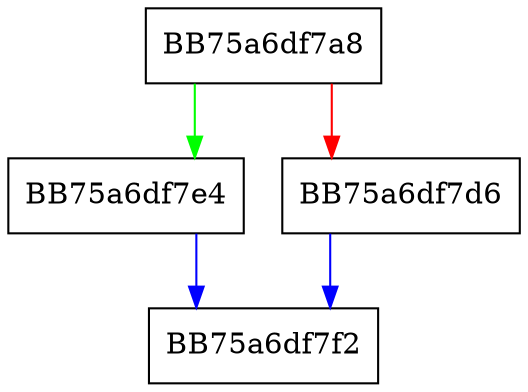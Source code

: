 digraph OpenFileRaw {
  node [shape="box"];
  graph [splines=ortho];
  BB75a6df7a8 -> BB75a6df7e4 [color="green"];
  BB75a6df7a8 -> BB75a6df7d6 [color="red"];
  BB75a6df7d6 -> BB75a6df7f2 [color="blue"];
  BB75a6df7e4 -> BB75a6df7f2 [color="blue"];
}